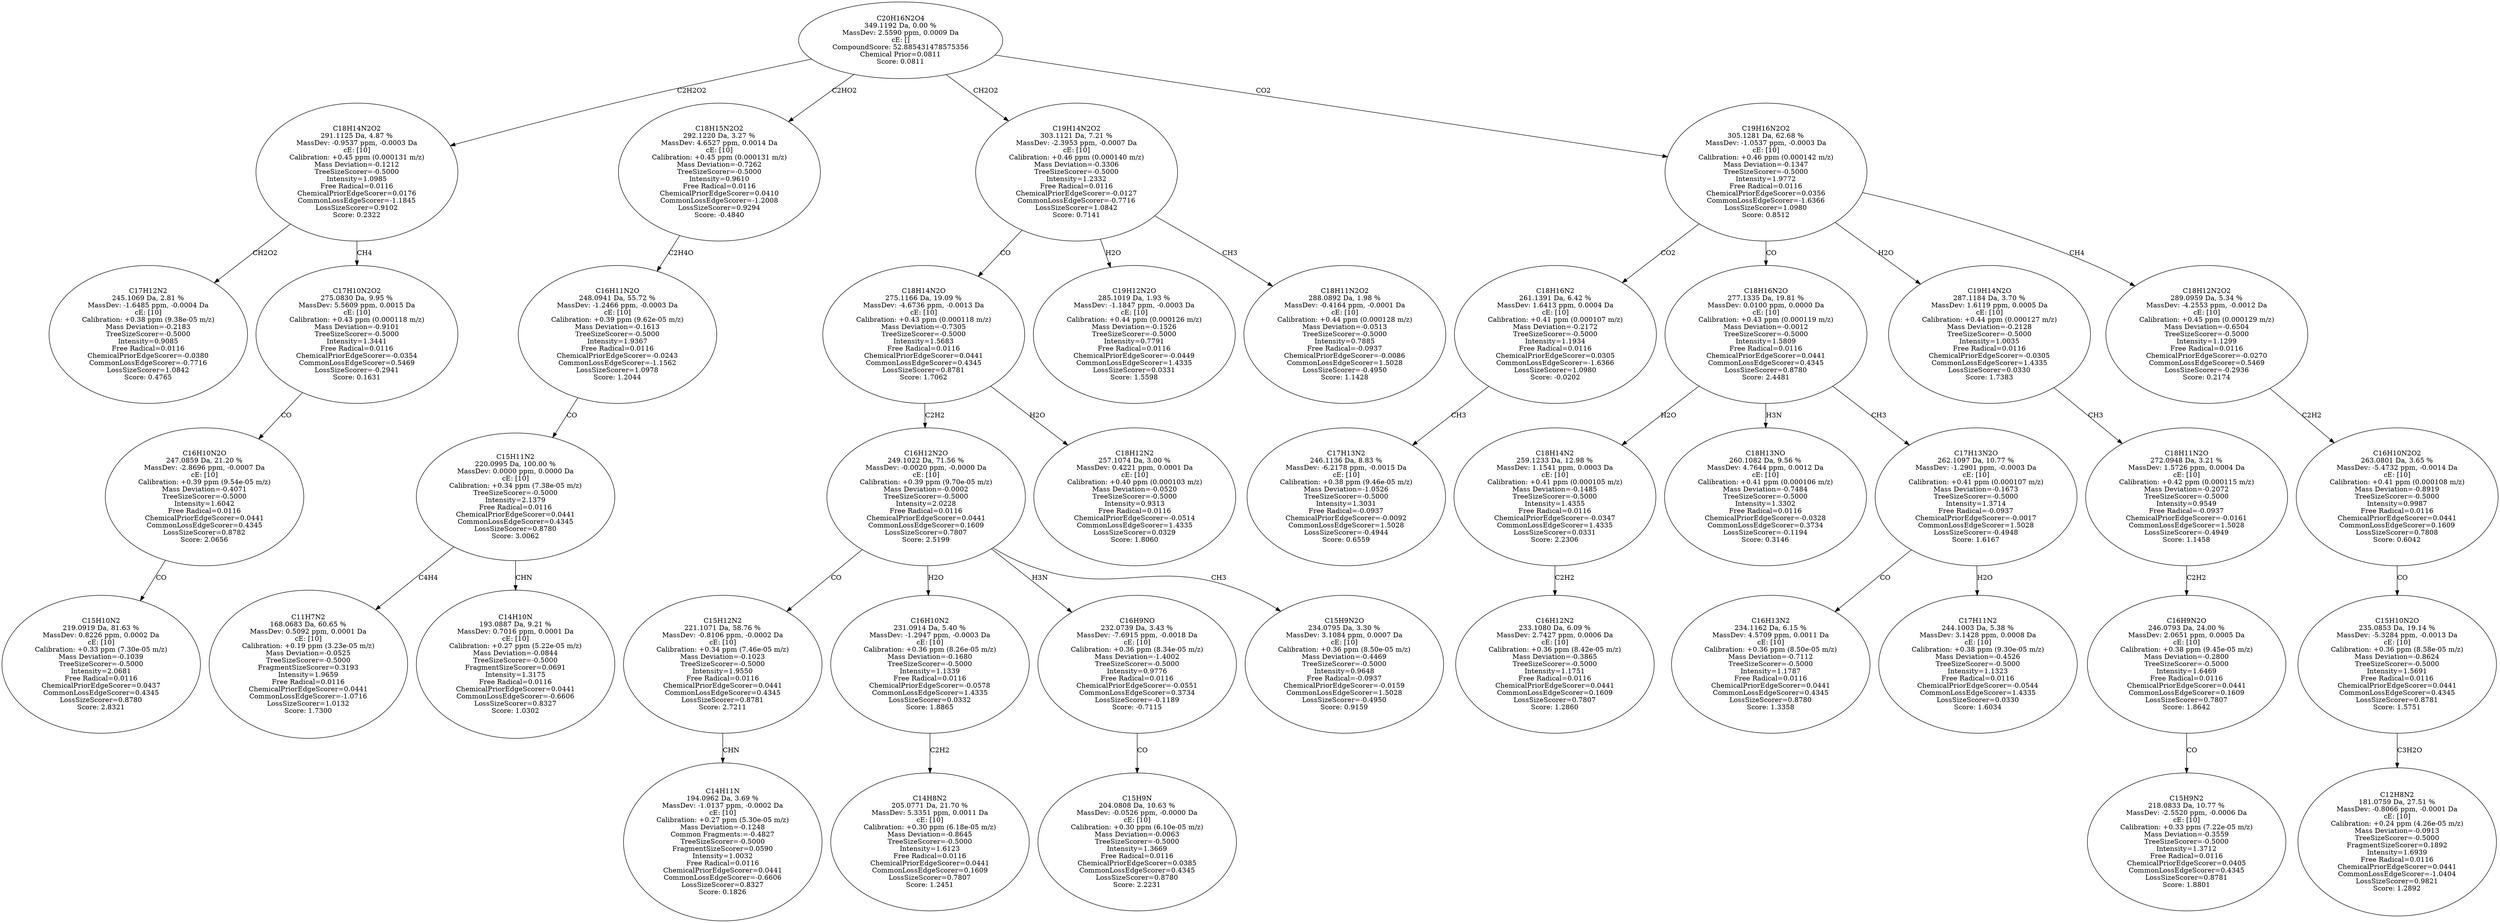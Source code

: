 strict digraph {
v1 [label="C17H12N2\n245.1069 Da, 2.81 %\nMassDev: -1.6485 ppm, -0.0004 Da\ncE: [10]\nCalibration: +0.38 ppm (9.38e-05 m/z)\nMass Deviation=-0.2183\nTreeSizeScorer=-0.5000\nIntensity=0.9085\nFree Radical=0.0116\nChemicalPriorEdgeScorer=-0.0380\nCommonLossEdgeScorer=-0.7716\nLossSizeScorer=1.0842\nScore: 0.4765"];
v2 [label="C15H10N2\n219.0919 Da, 81.63 %\nMassDev: 0.8226 ppm, 0.0002 Da\ncE: [10]\nCalibration: +0.33 ppm (7.30e-05 m/z)\nMass Deviation=-0.1039\nTreeSizeScorer=-0.5000\nIntensity=2.0681\nFree Radical=0.0116\nChemicalPriorEdgeScorer=0.0437\nCommonLossEdgeScorer=0.4345\nLossSizeScorer=0.8780\nScore: 2.8321"];
v3 [label="C16H10N2O\n247.0859 Da, 21.20 %\nMassDev: -2.8696 ppm, -0.0007 Da\ncE: [10]\nCalibration: +0.39 ppm (9.54e-05 m/z)\nMass Deviation=-0.4071\nTreeSizeScorer=-0.5000\nIntensity=1.6042\nFree Radical=0.0116\nChemicalPriorEdgeScorer=0.0441\nCommonLossEdgeScorer=0.4345\nLossSizeScorer=0.8782\nScore: 2.0656"];
v4 [label="C17H10N2O2\n275.0830 Da, 9.95 %\nMassDev: 5.5609 ppm, 0.0015 Da\ncE: [10]\nCalibration: +0.43 ppm (0.000118 m/z)\nMass Deviation=-0.9101\nTreeSizeScorer=-0.5000\nIntensity=1.3441\nFree Radical=0.0116\nChemicalPriorEdgeScorer=-0.0354\nCommonLossEdgeScorer=0.5469\nLossSizeScorer=-0.2941\nScore: 0.1631"];
v5 [label="C18H14N2O2\n291.1125 Da, 4.87 %\nMassDev: -0.9537 ppm, -0.0003 Da\ncE: [10]\nCalibration: +0.45 ppm (0.000131 m/z)\nMass Deviation=-0.1212\nTreeSizeScorer=-0.5000\nIntensity=1.0985\nFree Radical=0.0116\nChemicalPriorEdgeScorer=0.0176\nCommonLossEdgeScorer=-1.1845\nLossSizeScorer=0.9102\nScore: 0.2322"];
v6 [label="C11H7N2\n168.0683 Da, 60.65 %\nMassDev: 0.5092 ppm, 0.0001 Da\ncE: [10]\nCalibration: +0.19 ppm (3.23e-05 m/z)\nMass Deviation=-0.0525\nTreeSizeScorer=-0.5000\nFragmentSizeScorer=0.3193\nIntensity=1.9659\nFree Radical=0.0116\nChemicalPriorEdgeScorer=0.0441\nCommonLossEdgeScorer=-1.0716\nLossSizeScorer=1.0132\nScore: 1.7300"];
v7 [label="C14H10N\n193.0887 Da, 9.21 %\nMassDev: 0.7016 ppm, 0.0001 Da\ncE: [10]\nCalibration: +0.27 ppm (5.22e-05 m/z)\nMass Deviation=-0.0844\nTreeSizeScorer=-0.5000\nFragmentSizeScorer=0.0691\nIntensity=1.3175\nFree Radical=0.0116\nChemicalPriorEdgeScorer=0.0441\nCommonLossEdgeScorer=-0.6606\nLossSizeScorer=0.8327\nScore: 1.0302"];
v8 [label="C15H11N2\n220.0995 Da, 100.00 %\nMassDev: 0.0000 ppm, 0.0000 Da\ncE: [10]\nCalibration: +0.34 ppm (7.38e-05 m/z)\nTreeSizeScorer=-0.5000\nIntensity=2.1379\nFree Radical=0.0116\nChemicalPriorEdgeScorer=0.0441\nCommonLossEdgeScorer=0.4345\nLossSizeScorer=0.8780\nScore: 3.0062"];
v9 [label="C16H11N2O\n248.0941 Da, 55.72 %\nMassDev: -1.2466 ppm, -0.0003 Da\ncE: [10]\nCalibration: +0.39 ppm (9.62e-05 m/z)\nMass Deviation=-0.1613\nTreeSizeScorer=-0.5000\nIntensity=1.9367\nFree Radical=0.0116\nChemicalPriorEdgeScorer=-0.0243\nCommonLossEdgeScorer=-1.1562\nLossSizeScorer=1.0978\nScore: 1.2044"];
v10 [label="C18H15N2O2\n292.1220 Da, 3.27 %\nMassDev: 4.6527 ppm, 0.0014 Da\ncE: [10]\nCalibration: +0.45 ppm (0.000131 m/z)\nMass Deviation=-0.7262\nTreeSizeScorer=-0.5000\nIntensity=0.9610\nFree Radical=0.0116\nChemicalPriorEdgeScorer=0.0410\nCommonLossEdgeScorer=-1.2008\nLossSizeScorer=0.9294\nScore: -0.4840"];
v11 [label="C14H11N\n194.0962 Da, 3.69 %\nMassDev: -1.0137 ppm, -0.0002 Da\ncE: [10]\nCalibration: +0.27 ppm (5.30e-05 m/z)\nMass Deviation=-0.1248\nCommon Fragments:=-0.4827\nTreeSizeScorer=-0.5000\nFragmentSizeScorer=0.0590\nIntensity=1.0032\nFree Radical=0.0116\nChemicalPriorEdgeScorer=0.0441\nCommonLossEdgeScorer=-0.6606\nLossSizeScorer=0.8327\nScore: 0.1826"];
v12 [label="C15H12N2\n221.1071 Da, 58.76 %\nMassDev: -0.8106 ppm, -0.0002 Da\ncE: [10]\nCalibration: +0.34 ppm (7.46e-05 m/z)\nMass Deviation=-0.1023\nTreeSizeScorer=-0.5000\nIntensity=1.9550\nFree Radical=0.0116\nChemicalPriorEdgeScorer=0.0441\nCommonLossEdgeScorer=0.4345\nLossSizeScorer=0.8781\nScore: 2.7211"];
v13 [label="C14H8N2\n205.0771 Da, 21.70 %\nMassDev: 5.3351 ppm, 0.0011 Da\ncE: [10]\nCalibration: +0.30 ppm (6.18e-05 m/z)\nMass Deviation=-0.8645\nTreeSizeScorer=-0.5000\nIntensity=1.6123\nFree Radical=0.0116\nChemicalPriorEdgeScorer=0.0441\nCommonLossEdgeScorer=0.1609\nLossSizeScorer=0.7807\nScore: 1.2451"];
v14 [label="C16H10N2\n231.0914 Da, 5.40 %\nMassDev: -1.2947 ppm, -0.0003 Da\ncE: [10]\nCalibration: +0.36 ppm (8.26e-05 m/z)\nMass Deviation=-0.1680\nTreeSizeScorer=-0.5000\nIntensity=1.1339\nFree Radical=0.0116\nChemicalPriorEdgeScorer=-0.0578\nCommonLossEdgeScorer=1.4335\nLossSizeScorer=0.0332\nScore: 1.8865"];
v15 [label="C15H9N\n204.0808 Da, 10.63 %\nMassDev: -0.0526 ppm, -0.0000 Da\ncE: [10]\nCalibration: +0.30 ppm (6.10e-05 m/z)\nMass Deviation=-0.0063\nTreeSizeScorer=-0.5000\nIntensity=1.3669\nFree Radical=0.0116\nChemicalPriorEdgeScorer=0.0385\nCommonLossEdgeScorer=0.4345\nLossSizeScorer=0.8780\nScore: 2.2231"];
v16 [label="C16H9NO\n232.0739 Da, 3.43 %\nMassDev: -7.6915 ppm, -0.0018 Da\ncE: [10]\nCalibration: +0.36 ppm (8.34e-05 m/z)\nMass Deviation=-1.4002\nTreeSizeScorer=-0.5000\nIntensity=0.9776\nFree Radical=0.0116\nChemicalPriorEdgeScorer=-0.0551\nCommonLossEdgeScorer=0.3734\nLossSizeScorer=-0.1189\nScore: -0.7115"];
v17 [label="C15H9N2O\n234.0795 Da, 3.30 %\nMassDev: 3.1084 ppm, 0.0007 Da\ncE: [10]\nCalibration: +0.36 ppm (8.50e-05 m/z)\nMass Deviation=-0.4469\nTreeSizeScorer=-0.5000\nIntensity=0.9648\nFree Radical=-0.0937\nChemicalPriorEdgeScorer=-0.0159\nCommonLossEdgeScorer=1.5028\nLossSizeScorer=-0.4950\nScore: 0.9159"];
v18 [label="C16H12N2O\n249.1022 Da, 71.56 %\nMassDev: -0.0020 ppm, -0.0000 Da\ncE: [10]\nCalibration: +0.39 ppm (9.70e-05 m/z)\nMass Deviation=-0.0002\nTreeSizeScorer=-0.5000\nIntensity=2.0228\nFree Radical=0.0116\nChemicalPriorEdgeScorer=0.0441\nCommonLossEdgeScorer=0.1609\nLossSizeScorer=0.7807\nScore: 2.5199"];
v19 [label="C18H12N2\n257.1074 Da, 3.00 %\nMassDev: 0.4221 ppm, 0.0001 Da\ncE: [10]\nCalibration: +0.40 ppm (0.000103 m/z)\nMass Deviation=-0.0520\nTreeSizeScorer=-0.5000\nIntensity=0.9313\nFree Radical=0.0116\nChemicalPriorEdgeScorer=-0.0514\nCommonLossEdgeScorer=1.4335\nLossSizeScorer=0.0329\nScore: 1.8060"];
v20 [label="C18H14N2O\n275.1166 Da, 19.09 %\nMassDev: -4.6736 ppm, -0.0013 Da\ncE: [10]\nCalibration: +0.43 ppm (0.000118 m/z)\nMass Deviation=-0.7305\nTreeSizeScorer=-0.5000\nIntensity=1.5683\nFree Radical=0.0116\nChemicalPriorEdgeScorer=0.0441\nCommonLossEdgeScorer=0.4345\nLossSizeScorer=0.8781\nScore: 1.7062"];
v21 [label="C19H12N2O\n285.1019 Da, 1.93 %\nMassDev: -1.1847 ppm, -0.0003 Da\ncE: [10]\nCalibration: +0.44 ppm (0.000126 m/z)\nMass Deviation=-0.1526\nTreeSizeScorer=-0.5000\nIntensity=0.7791\nFree Radical=0.0116\nChemicalPriorEdgeScorer=-0.0449\nCommonLossEdgeScorer=1.4335\nLossSizeScorer=0.0331\nScore: 1.5598"];
v22 [label="C18H11N2O2\n288.0892 Da, 1.98 %\nMassDev: -0.4164 ppm, -0.0001 Da\ncE: [10]\nCalibration: +0.44 ppm (0.000128 m/z)\nMass Deviation=-0.0513\nTreeSizeScorer=-0.5000\nIntensity=0.7885\nFree Radical=-0.0937\nChemicalPriorEdgeScorer=-0.0086\nCommonLossEdgeScorer=1.5028\nLossSizeScorer=-0.4950\nScore: 1.1428"];
v23 [label="C19H14N2O2\n303.1121 Da, 7.21 %\nMassDev: -2.3953 ppm, -0.0007 Da\ncE: [10]\nCalibration: +0.46 ppm (0.000140 m/z)\nMass Deviation=-0.3306\nTreeSizeScorer=-0.5000\nIntensity=1.2332\nFree Radical=0.0116\nChemicalPriorEdgeScorer=-0.0127\nCommonLossEdgeScorer=-0.7716\nLossSizeScorer=1.0842\nScore: 0.7141"];
v24 [label="C17H13N2\n246.1136 Da, 8.83 %\nMassDev: -6.2178 ppm, -0.0015 Da\ncE: [10]\nCalibration: +0.38 ppm (9.46e-05 m/z)\nMass Deviation=-1.0526\nTreeSizeScorer=-0.5000\nIntensity=1.3031\nFree Radical=-0.0937\nChemicalPriorEdgeScorer=-0.0092\nCommonLossEdgeScorer=1.5028\nLossSizeScorer=-0.4944\nScore: 0.6559"];
v25 [label="C18H16N2\n261.1391 Da, 6.42 %\nMassDev: 1.6413 ppm, 0.0004 Da\ncE: [10]\nCalibration: +0.41 ppm (0.000107 m/z)\nMass Deviation=-0.2172\nTreeSizeScorer=-0.5000\nIntensity=1.1934\nFree Radical=0.0116\nChemicalPriorEdgeScorer=0.0305\nCommonLossEdgeScorer=-1.6366\nLossSizeScorer=1.0980\nScore: -0.0202"];
v26 [label="C16H12N2\n233.1080 Da, 6.09 %\nMassDev: 2.7427 ppm, 0.0006 Da\ncE: [10]\nCalibration: +0.36 ppm (8.42e-05 m/z)\nMass Deviation=-0.3865\nTreeSizeScorer=-0.5000\nIntensity=1.1751\nFree Radical=0.0116\nChemicalPriorEdgeScorer=0.0441\nCommonLossEdgeScorer=0.1609\nLossSizeScorer=0.7807\nScore: 1.2860"];
v27 [label="C18H14N2\n259.1233 Da, 12.98 %\nMassDev: 1.1541 ppm, 0.0003 Da\ncE: [10]\nCalibration: +0.41 ppm (0.000105 m/z)\nMass Deviation=-0.1485\nTreeSizeScorer=-0.5000\nIntensity=1.4355\nFree Radical=0.0116\nChemicalPriorEdgeScorer=-0.0347\nCommonLossEdgeScorer=1.4335\nLossSizeScorer=0.0331\nScore: 2.2306"];
v28 [label="C18H13NO\n260.1082 Da, 9.56 %\nMassDev: 4.7644 ppm, 0.0012 Da\ncE: [10]\nCalibration: +0.41 ppm (0.000106 m/z)\nMass Deviation=-0.7484\nTreeSizeScorer=-0.5000\nIntensity=1.3302\nFree Radical=0.0116\nChemicalPriorEdgeScorer=-0.0328\nCommonLossEdgeScorer=0.3734\nLossSizeScorer=-0.1194\nScore: 0.3146"];
v29 [label="C16H13N2\n234.1162 Da, 6.15 %\nMassDev: 4.5709 ppm, 0.0011 Da\ncE: [10]\nCalibration: +0.36 ppm (8.50e-05 m/z)\nMass Deviation=-0.7112\nTreeSizeScorer=-0.5000\nIntensity=1.1787\nFree Radical=0.0116\nChemicalPriorEdgeScorer=0.0441\nCommonLossEdgeScorer=0.4345\nLossSizeScorer=0.8780\nScore: 1.3358"];
v30 [label="C17H11N2\n244.1003 Da, 5.38 %\nMassDev: 3.1428 ppm, 0.0008 Da\ncE: [10]\nCalibration: +0.38 ppm (9.30e-05 m/z)\nMass Deviation=-0.4526\nTreeSizeScorer=-0.5000\nIntensity=1.1323\nFree Radical=0.0116\nChemicalPriorEdgeScorer=-0.0544\nCommonLossEdgeScorer=1.4335\nLossSizeScorer=0.0330\nScore: 1.6034"];
v31 [label="C17H13N2O\n262.1097 Da, 10.77 %\nMassDev: -1.2901 ppm, -0.0003 Da\ncE: [10]\nCalibration: +0.41 ppm (0.000107 m/z)\nMass Deviation=-0.1673\nTreeSizeScorer=-0.5000\nIntensity=1.3714\nFree Radical=-0.0937\nChemicalPriorEdgeScorer=-0.0017\nCommonLossEdgeScorer=1.5028\nLossSizeScorer=-0.4948\nScore: 1.6167"];
v32 [label="C18H16N2O\n277.1335 Da, 19.81 %\nMassDev: 0.0100 ppm, 0.0000 Da\ncE: [10]\nCalibration: +0.43 ppm (0.000119 m/z)\nMass Deviation=-0.0012\nTreeSizeScorer=-0.5000\nIntensity=1.5809\nFree Radical=0.0116\nChemicalPriorEdgeScorer=0.0441\nCommonLossEdgeScorer=0.4345\nLossSizeScorer=0.8780\nScore: 2.4481"];
v33 [label="C15H9N2\n218.0833 Da, 10.77 %\nMassDev: -2.5520 ppm, -0.0006 Da\ncE: [10]\nCalibration: +0.33 ppm (7.22e-05 m/z)\nMass Deviation=-0.3559\nTreeSizeScorer=-0.5000\nIntensity=1.3712\nFree Radical=0.0116\nChemicalPriorEdgeScorer=0.0405\nCommonLossEdgeScorer=0.4345\nLossSizeScorer=0.8781\nScore: 1.8801"];
v34 [label="C16H9N2O\n246.0793 Da, 24.00 %\nMassDev: 2.0651 ppm, 0.0005 Da\ncE: [10]\nCalibration: +0.38 ppm (9.45e-05 m/z)\nMass Deviation=-0.2800\nTreeSizeScorer=-0.5000\nIntensity=1.6469\nFree Radical=0.0116\nChemicalPriorEdgeScorer=0.0441\nCommonLossEdgeScorer=0.1609\nLossSizeScorer=0.7807\nScore: 1.8642"];
v35 [label="C18H11N2O\n272.0948 Da, 3.21 %\nMassDev: 1.5726 ppm, 0.0004 Da\ncE: [10]\nCalibration: +0.42 ppm (0.000115 m/z)\nMass Deviation=-0.2072\nTreeSizeScorer=-0.5000\nIntensity=0.9549\nFree Radical=-0.0937\nChemicalPriorEdgeScorer=-0.0161\nCommonLossEdgeScorer=1.5028\nLossSizeScorer=-0.4949\nScore: 1.1458"];
v36 [label="C19H14N2O\n287.1184 Da, 3.70 %\nMassDev: 1.6119 ppm, 0.0005 Da\ncE: [10]\nCalibration: +0.44 ppm (0.000127 m/z)\nMass Deviation=-0.2128\nTreeSizeScorer=-0.5000\nIntensity=1.0035\nFree Radical=0.0116\nChemicalPriorEdgeScorer=-0.0305\nCommonLossEdgeScorer=1.4335\nLossSizeScorer=0.0330\nScore: 1.7383"];
v37 [label="C12H8N2\n181.0759 Da, 27.51 %\nMassDev: -0.8066 ppm, -0.0001 Da\ncE: [10]\nCalibration: +0.24 ppm (4.26e-05 m/z)\nMass Deviation=-0.0913\nTreeSizeScorer=-0.5000\nFragmentSizeScorer=0.1892\nIntensity=1.6939\nFree Radical=0.0116\nChemicalPriorEdgeScorer=0.0441\nCommonLossEdgeScorer=-1.0404\nLossSizeScorer=0.9821\nScore: 1.2892"];
v38 [label="C15H10N2O\n235.0853 Da, 19.14 %\nMassDev: -5.3284 ppm, -0.0013 Da\ncE: [10]\nCalibration: +0.36 ppm (8.58e-05 m/z)\nMass Deviation=-0.8624\nTreeSizeScorer=-0.5000\nIntensity=1.5691\nFree Radical=0.0116\nChemicalPriorEdgeScorer=0.0441\nCommonLossEdgeScorer=0.4345\nLossSizeScorer=0.8781\nScore: 1.5751"];
v39 [label="C16H10N2O2\n263.0801 Da, 3.65 %\nMassDev: -5.4732 ppm, -0.0014 Da\ncE: [10]\nCalibration: +0.41 ppm (0.000108 m/z)\nMass Deviation=-0.8919\nTreeSizeScorer=-0.5000\nIntensity=0.9987\nFree Radical=0.0116\nChemicalPriorEdgeScorer=0.0441\nCommonLossEdgeScorer=0.1609\nLossSizeScorer=0.7808\nScore: 0.6042"];
v40 [label="C18H12N2O2\n289.0959 Da, 5.34 %\nMassDev: -4.2553 ppm, -0.0012 Da\ncE: [10]\nCalibration: +0.45 ppm (0.000129 m/z)\nMass Deviation=-0.6504\nTreeSizeScorer=-0.5000\nIntensity=1.1299\nFree Radical=0.0116\nChemicalPriorEdgeScorer=-0.0270\nCommonLossEdgeScorer=0.5469\nLossSizeScorer=-0.2936\nScore: 0.2174"];
v41 [label="C19H16N2O2\n305.1281 Da, 62.68 %\nMassDev: -1.0537 ppm, -0.0003 Da\ncE: [10]\nCalibration: +0.46 ppm (0.000142 m/z)\nMass Deviation=-0.1347\nTreeSizeScorer=-0.5000\nIntensity=1.9772\nFree Radical=0.0116\nChemicalPriorEdgeScorer=0.0356\nCommonLossEdgeScorer=-1.6366\nLossSizeScorer=1.0980\nScore: 0.8512"];
v42 [label="C20H16N2O4\n349.1192 Da, 0.00 %\nMassDev: 2.5590 ppm, 0.0009 Da\ncE: []\nCompoundScore: 52.885431478575356\nChemical Prior=0.0811\nScore: 0.0811"];
v5 -> v1 [label="CH2O2"];
v3 -> v2 [label="CO"];
v4 -> v3 [label="CO"];
v5 -> v4 [label="CH4"];
v42 -> v5 [label="C2H2O2"];
v8 -> v6 [label="C4H4"];
v8 -> v7 [label="CHN"];
v9 -> v8 [label="CO"];
v10 -> v9 [label="C2H4O"];
v42 -> v10 [label="C2HO2"];
v12 -> v11 [label="CHN"];
v18 -> v12 [label="CO"];
v14 -> v13 [label="C2H2"];
v18 -> v14 [label="H2O"];
v16 -> v15 [label="CO"];
v18 -> v16 [label="H3N"];
v18 -> v17 [label="CH3"];
v20 -> v18 [label="C2H2"];
v20 -> v19 [label="H2O"];
v23 -> v20 [label="CO"];
v23 -> v21 [label="H2O"];
v23 -> v22 [label="CH3"];
v42 -> v23 [label="CH2O2"];
v25 -> v24 [label="CH3"];
v41 -> v25 [label="CO2"];
v27 -> v26 [label="C2H2"];
v32 -> v27 [label="H2O"];
v32 -> v28 [label="H3N"];
v31 -> v29 [label="CO"];
v31 -> v30 [label="H2O"];
v32 -> v31 [label="CH3"];
v41 -> v32 [label="CO"];
v34 -> v33 [label="CO"];
v35 -> v34 [label="C2H2"];
v36 -> v35 [label="CH3"];
v41 -> v36 [label="H2O"];
v38 -> v37 [label="C3H2O"];
v39 -> v38 [label="CO"];
v40 -> v39 [label="C2H2"];
v41 -> v40 [label="CH4"];
v42 -> v41 [label="CO2"];
}